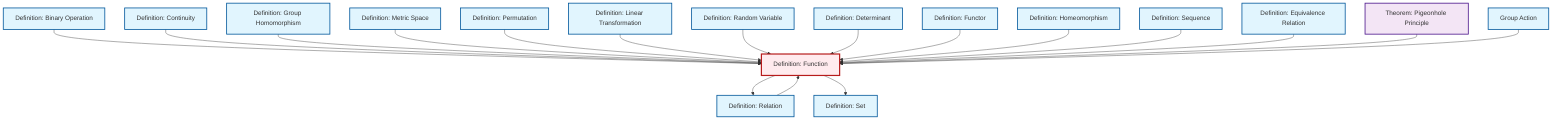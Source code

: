 graph TD
    classDef definition fill:#e1f5fe,stroke:#01579b,stroke-width:2px
    classDef theorem fill:#f3e5f5,stroke:#4a148c,stroke-width:2px
    classDef axiom fill:#fff3e0,stroke:#e65100,stroke-width:2px
    classDef example fill:#e8f5e9,stroke:#1b5e20,stroke-width:2px
    classDef current fill:#ffebee,stroke:#b71c1c,stroke-width:3px
    def-determinant["Definition: Determinant"]:::definition
    def-homeomorphism["Definition: Homeomorphism"]:::definition
    def-metric-space["Definition: Metric Space"]:::definition
    def-permutation["Definition: Permutation"]:::definition
    def-set["Definition: Set"]:::definition
    def-random-variable["Definition: Random Variable"]:::definition
    def-continuity["Definition: Continuity"]:::definition
    def-binary-operation["Definition: Binary Operation"]:::definition
    def-equivalence-relation["Definition: Equivalence Relation"]:::definition
    thm-pigeonhole-principle["Theorem: Pigeonhole Principle"]:::theorem
    def-functor["Definition: Functor"]:::definition
    def-function["Definition: Function"]:::definition
    def-linear-transformation["Definition: Linear Transformation"]:::definition
    def-homomorphism["Definition: Group Homomorphism"]:::definition
    def-sequence["Definition: Sequence"]:::definition
    def-relation["Definition: Relation"]:::definition
    def-group-action["Group Action"]:::definition
    def-binary-operation --> def-function
    def-continuity --> def-function
    def-homomorphism --> def-function
    def-function --> def-relation
    def-metric-space --> def-function
    def-permutation --> def-function
    def-linear-transformation --> def-function
    def-random-variable --> def-function
    def-determinant --> def-function
    def-relation --> def-function
    def-function --> def-set
    def-functor --> def-function
    def-homeomorphism --> def-function
    def-sequence --> def-function
    def-equivalence-relation --> def-function
    thm-pigeonhole-principle --> def-function
    def-group-action --> def-function
    class def-function current